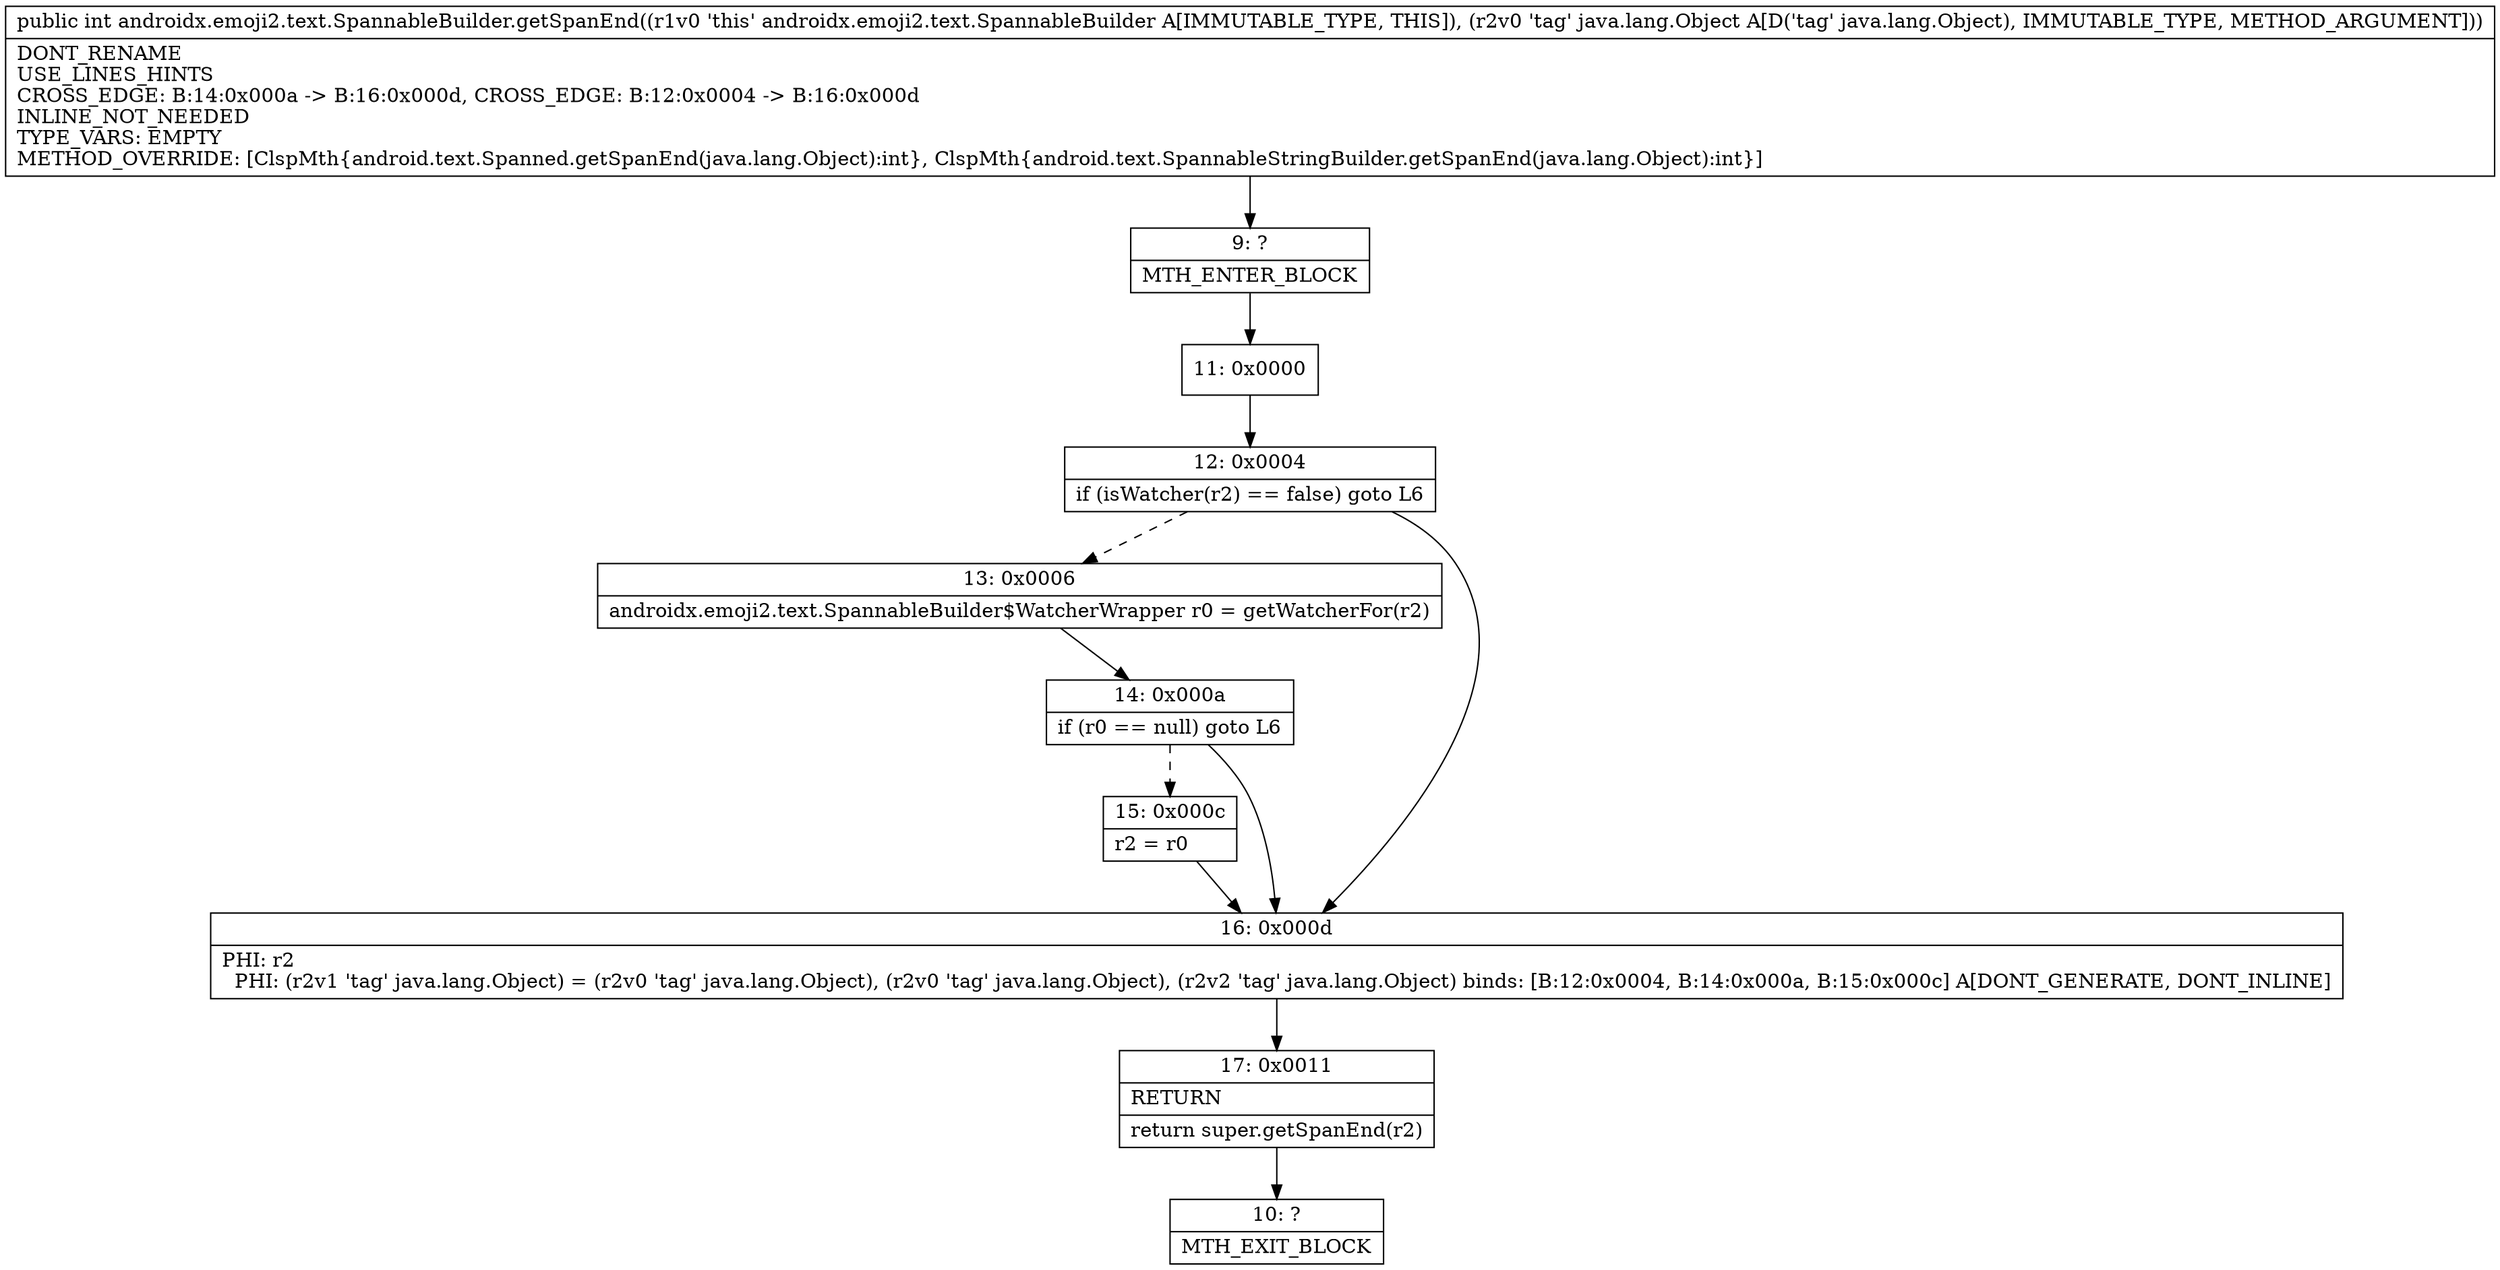 digraph "CFG forandroidx.emoji2.text.SpannableBuilder.getSpanEnd(Ljava\/lang\/Object;)I" {
Node_9 [shape=record,label="{9\:\ ?|MTH_ENTER_BLOCK\l}"];
Node_11 [shape=record,label="{11\:\ 0x0000}"];
Node_12 [shape=record,label="{12\:\ 0x0004|if (isWatcher(r2) == false) goto L6\l}"];
Node_13 [shape=record,label="{13\:\ 0x0006|androidx.emoji2.text.SpannableBuilder$WatcherWrapper r0 = getWatcherFor(r2)\l}"];
Node_14 [shape=record,label="{14\:\ 0x000a|if (r0 == null) goto L6\l}"];
Node_15 [shape=record,label="{15\:\ 0x000c|r2 = r0\l}"];
Node_16 [shape=record,label="{16\:\ 0x000d|PHI: r2 \l  PHI: (r2v1 'tag' java.lang.Object) = (r2v0 'tag' java.lang.Object), (r2v0 'tag' java.lang.Object), (r2v2 'tag' java.lang.Object) binds: [B:12:0x0004, B:14:0x000a, B:15:0x000c] A[DONT_GENERATE, DONT_INLINE]\l}"];
Node_17 [shape=record,label="{17\:\ 0x0011|RETURN\l|return super.getSpanEnd(r2)\l}"];
Node_10 [shape=record,label="{10\:\ ?|MTH_EXIT_BLOCK\l}"];
MethodNode[shape=record,label="{public int androidx.emoji2.text.SpannableBuilder.getSpanEnd((r1v0 'this' androidx.emoji2.text.SpannableBuilder A[IMMUTABLE_TYPE, THIS]), (r2v0 'tag' java.lang.Object A[D('tag' java.lang.Object), IMMUTABLE_TYPE, METHOD_ARGUMENT]))  | DONT_RENAME\lUSE_LINES_HINTS\lCROSS_EDGE: B:14:0x000a \-\> B:16:0x000d, CROSS_EDGE: B:12:0x0004 \-\> B:16:0x000d\lINLINE_NOT_NEEDED\lTYPE_VARS: EMPTY\lMETHOD_OVERRIDE: [ClspMth\{android.text.Spanned.getSpanEnd(java.lang.Object):int\}, ClspMth\{android.text.SpannableStringBuilder.getSpanEnd(java.lang.Object):int\}]\l}"];
MethodNode -> Node_9;Node_9 -> Node_11;
Node_11 -> Node_12;
Node_12 -> Node_13[style=dashed];
Node_12 -> Node_16;
Node_13 -> Node_14;
Node_14 -> Node_15[style=dashed];
Node_14 -> Node_16;
Node_15 -> Node_16;
Node_16 -> Node_17;
Node_17 -> Node_10;
}

